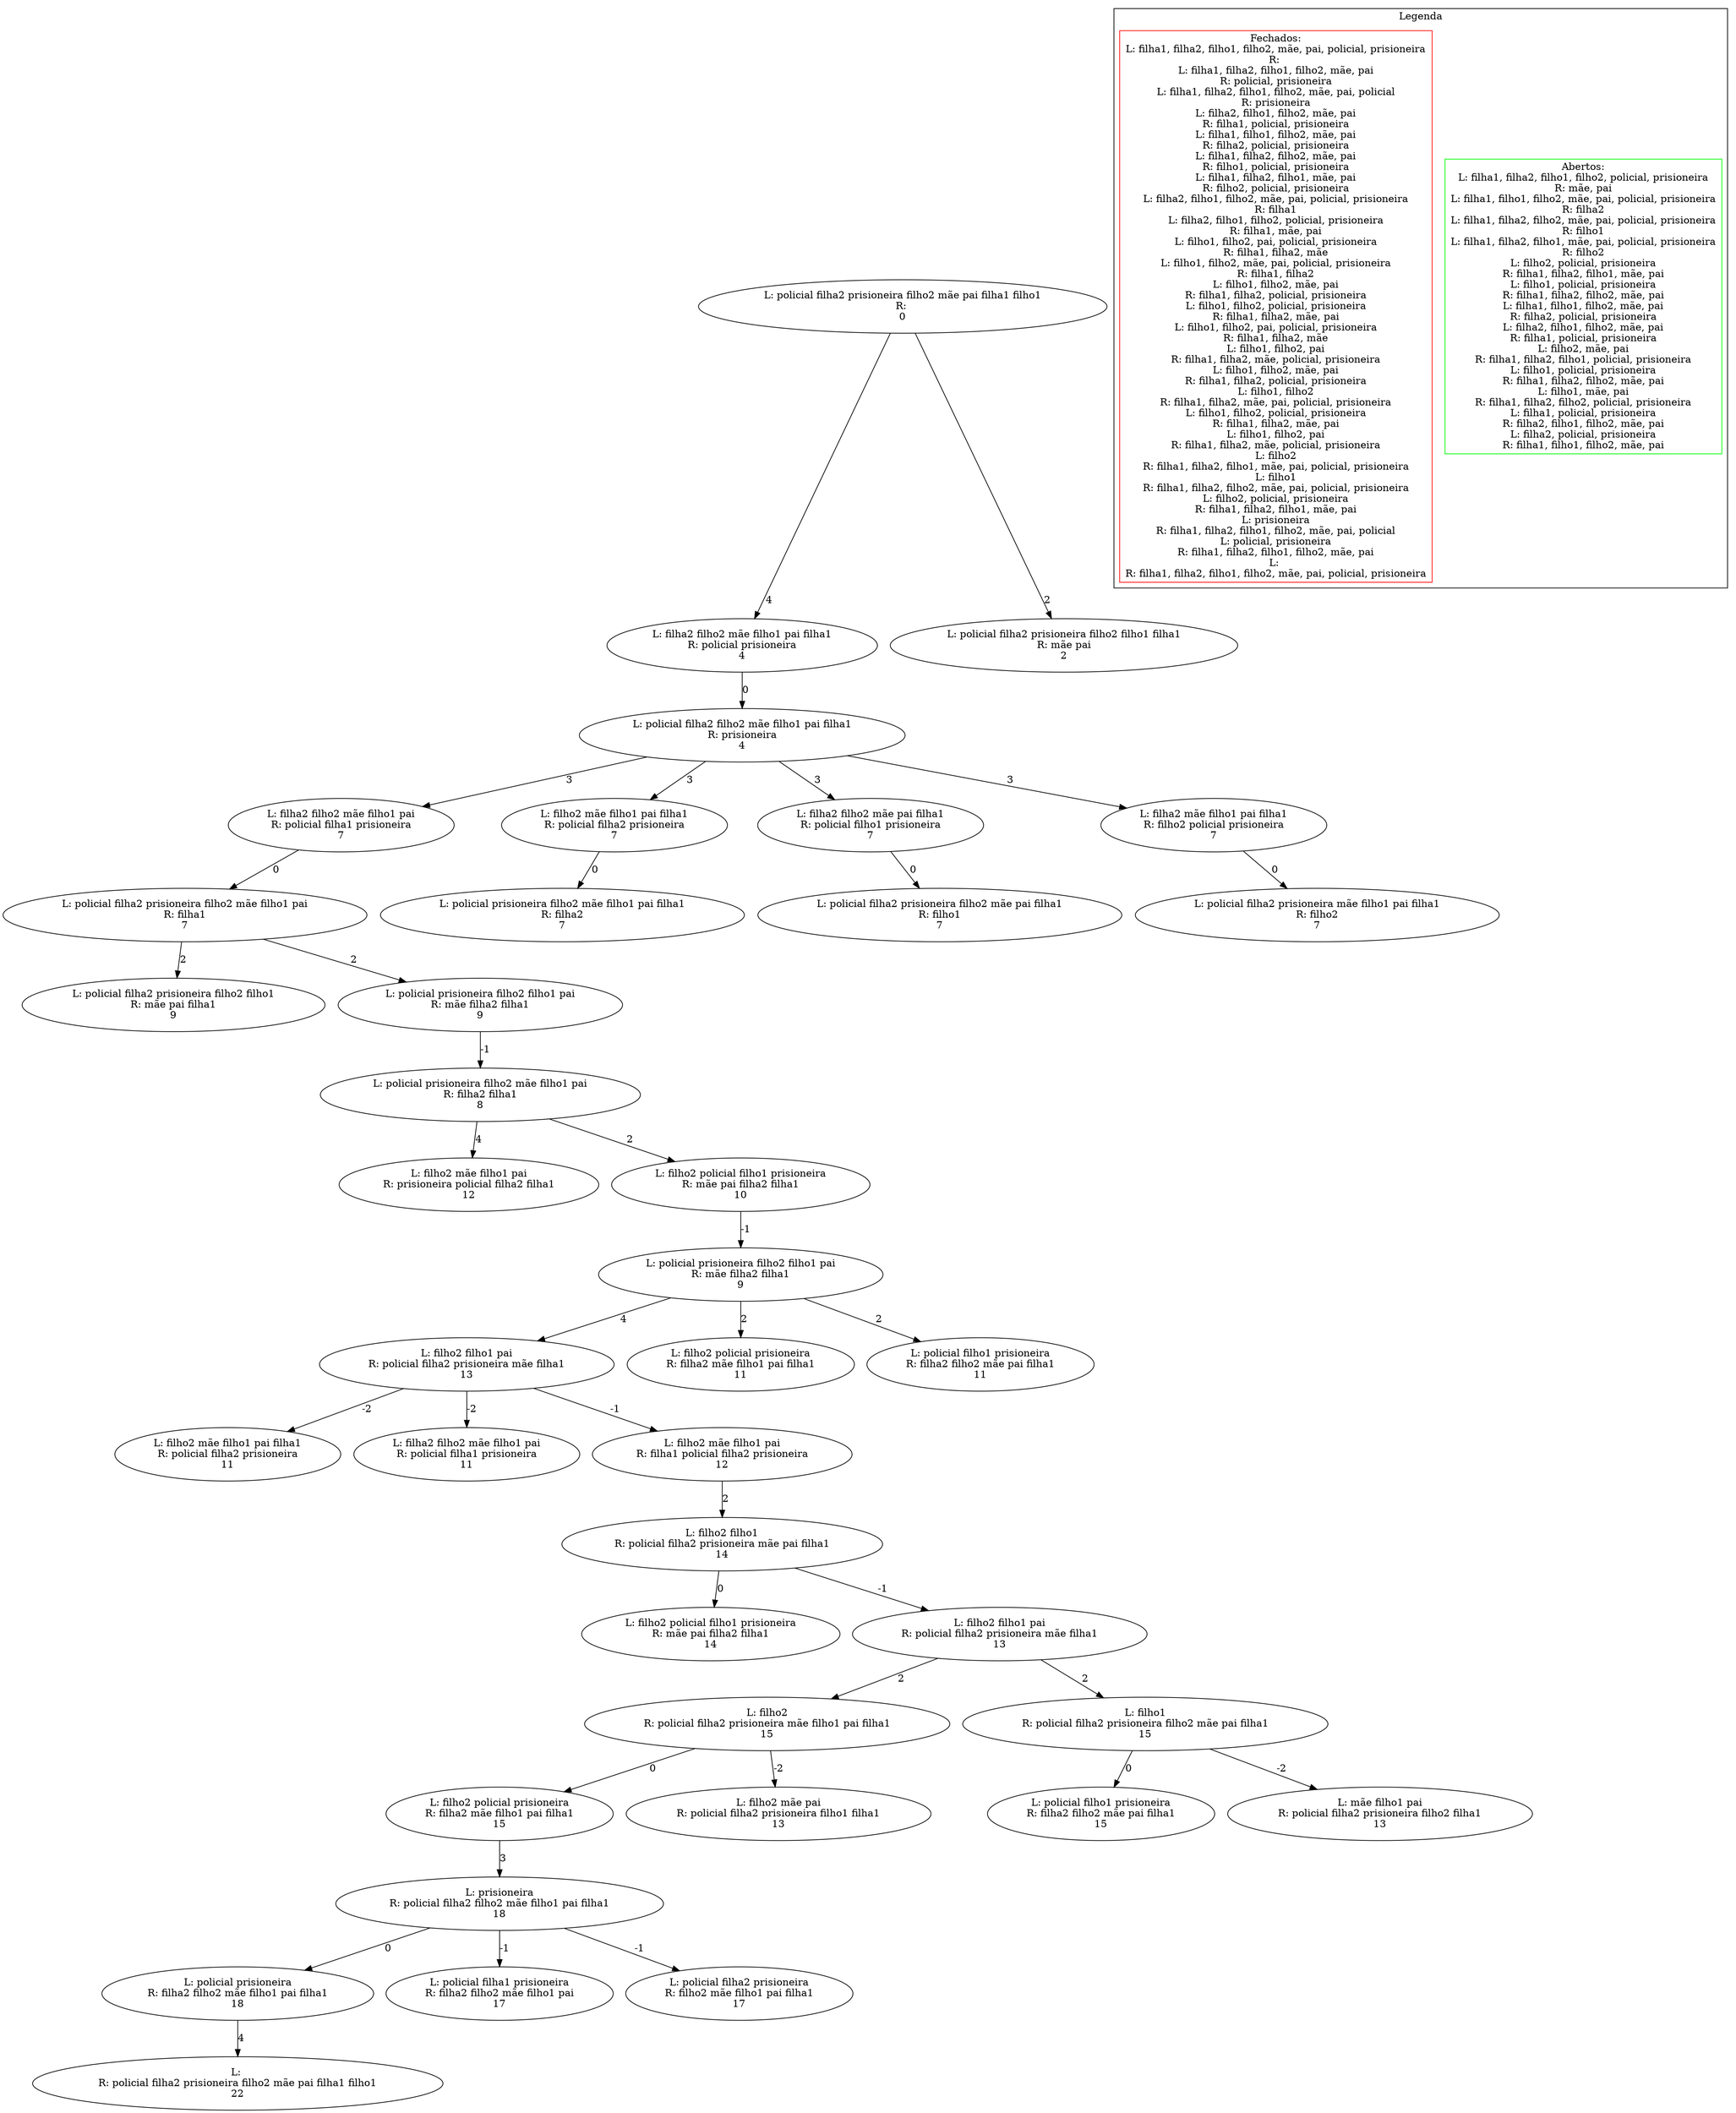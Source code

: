 digraph {
0 [label="L: policial filha2 prisioneira filho2 mãe pai filha1 filho1
R: 
0"]
0 -> 1 [label="4"]
1 [label="L: filha2 filho2 mãe filho1 pai filha1
R: policial prisioneira
4"]
1 -> 3 [label="0"]
3 [label="L: policial filha2 filho2 mãe filho1 pai filha1
R: prisioneira
4"]
3 -> 4 [label="3"]
4 [label="L: filha2 filho2 mãe filho1 pai
R: policial filha1 prisioneira
7"]
4 -> 8 [label="0"]
8 [label="L: policial filha2 prisioneira filho2 mãe filho1 pai
R: filha1
7"]
8 -> 12 [label="2"]
12 [label="L: policial filha2 prisioneira filho2 filho1
R: mãe pai filha1
9"]
8 -> 13 [label="2"]
13 [label="L: policial prisioneira filho2 filho1 pai
R: mãe filha2 filha1
9"]
13 -> 14 [label="-1"]
14 [label="L: policial prisioneira filho2 mãe filho1 pai
R: filha2 filha1
8"]
14 -> 15 [label="4"]
15 [label="L: filho2 mãe filho1 pai
R: prisioneira policial filha2 filha1
12"]
14 -> 16 [label="2"]
16 [label="L: filho2 policial filho1 prisioneira
R: mãe pai filha2 filha1
10"]
16 -> 17 [label="-1"]
17 [label="L: policial prisioneira filho2 filho1 pai
R: mãe filha2 filha1
9"]
17 -> 18 [label="4"]
18 [label="L: filho2 filho1 pai
R: policial filha2 prisioneira mãe filha1
13"]
18 -> 21 [label="-2"]
21 [label="L: filho2 mãe filho1 pai filha1
R: policial filha2 prisioneira
11"]
18 -> 22 [label="-2"]
22 [label="L: filha2 filho2 mãe filho1 pai
R: policial filha1 prisioneira
11"]
18 -> 23 [label="-1"]
23 [label="L: filho2 mãe filho1 pai
R: filha1 policial filha2 prisioneira
12"]
23 -> 24 [label="2"]
24 [label="L: filho2 filho1
R: policial filha2 prisioneira mãe pai filha1
14"]
24 -> 25 [label="0"]
25 [label="L: filho2 policial filho1 prisioneira
R: mãe pai filha2 filha1
14"]
24 -> 26 [label="-1"]
26 [label="L: filho2 filho1 pai
R: policial filha2 prisioneira mãe filha1
13"]
26 -> 27 [label="2"]
27 [label="L: filho2
R: policial filha2 prisioneira mãe filho1 pai filha1
15"]
27 -> 29 [label="0"]
29 [label="L: filho2 policial prisioneira
R: filha2 mãe filho1 pai filha1
15"]
29 -> 33 [label="3"]
33 [label="L: prisioneira
R: policial filha2 filho2 mãe filho1 pai filha1
18"]
33 -> 34 [label="0"]
34 [label="L: policial prisioneira
R: filha2 filho2 mãe filho1 pai filha1
18"]
34 -> 37 [label="4"]
37 [label="L: 
R: policial filha2 prisioneira filho2 mãe pai filha1 filho1
22"]
33 -> 35 [label="-1"]
35 [label="L: policial filha1 prisioneira
R: filha2 filho2 mãe filho1 pai
17"]
33 -> 36 [label="-1"]
36 [label="L: policial filha2 prisioneira
R: filho2 mãe filho1 pai filha1
17"]
27 -> 30 [label="-2"]
30 [label="L: filho2 mãe pai
R: policial filha2 prisioneira filho1 filha1
13"]
26 -> 28 [label="2"]
28 [label="L: filho1
R: policial filha2 prisioneira filho2 mãe pai filha1
15"]
28 -> 31 [label="0"]
31 [label="L: policial filho1 prisioneira
R: filha2 filho2 mãe pai filha1
15"]
28 -> 32 [label="-2"]
32 [label="L: mãe filho1 pai
R: policial filha2 prisioneira filho2 filha1
13"]
17 -> 19 [label="2"]
19 [label="L: filho2 policial prisioneira
R: filha2 mãe filho1 pai filha1
11"]
17 -> 20 [label="2"]
20 [label="L: policial filho1 prisioneira
R: filha2 filho2 mãe pai filha1
11"]
3 -> 5 [label="3"]
5 [label="L: filho2 mãe filho1 pai filha1
R: policial filha2 prisioneira
7"]
5 -> 9 [label="0"]
9 [label="L: policial prisioneira filho2 mãe filho1 pai filha1
R: filha2
7"]
3 -> 6 [label="3"]
6 [label="L: filha2 filho2 mãe pai filha1
R: policial filho1 prisioneira
7"]
6 -> 10 [label="0"]
10 [label="L: policial filha2 prisioneira filho2 mãe pai filha1
R: filho1
7"]
3 -> 7 [label="3"]
7 [label="L: filha2 mãe filho1 pai filha1
R: filho2 policial prisioneira
7"]
7 -> 11 [label="0"]
11 [label="L: policial filha2 prisioneira mãe filho1 pai filha1
R: filho2
7"]
0 -> 2 [label="2"]
2 [label="L: policial filha2 prisioneira filho2 filho1 filha1
R: mãe pai
2"]
subgraph cluster_legend {
label="Legenda";
open [label="Abertos:\nL: filha1, filha2, filho1, filho2, policial, prisioneira\nR: mãe, pai\nL: filha1, filho1, filho2, mãe, pai, policial, prisioneira\nR: filha2\nL: filha1, filha2, filho2, mãe, pai, policial, prisioneira\nR: filho1\nL: filha1, filha2, filho1, mãe, pai, policial, prisioneira\nR: filho2\nL: filho2, policial, prisioneira\nR: filha1, filha2, filho1, mãe, pai\nL: filho1, policial, prisioneira\nR: filha1, filha2, filho2, mãe, pai\nL: filha1, filho1, filho2, mãe, pai\nR: filha2, policial, prisioneira\nL: filha2, filho1, filho2, mãe, pai\nR: filha1, policial, prisioneira\nL: filho2, mãe, pai\nR: filha1, filha2, filho1, policial, prisioneira\nL: filho1, policial, prisioneira\nR: filha1, filha2, filho2, mãe, pai\nL: filho1, mãe, pai\nR: filha1, filha2, filho2, policial, prisioneira\nL: filha1, policial, prisioneira\nR: filha2, filho1, filho2, mãe, pai\nL: filha2, policial, prisioneira\nR: filha1, filho1, filho2, mãe, pai", shape=box, color=green];
closed [label="Fechados:\nL: filha1, filha2, filho1, filho2, mãe, pai, policial, prisioneira\nR: \nL: filha1, filha2, filho1, filho2, mãe, pai\nR: policial, prisioneira\nL: filha1, filha2, filho1, filho2, mãe, pai, policial\nR: prisioneira\nL: filha2, filho1, filho2, mãe, pai\nR: filha1, policial, prisioneira\nL: filha1, filho1, filho2, mãe, pai\nR: filha2, policial, prisioneira\nL: filha1, filha2, filho2, mãe, pai\nR: filho1, policial, prisioneira\nL: filha1, filha2, filho1, mãe, pai\nR: filho2, policial, prisioneira\nL: filha2, filho1, filho2, mãe, pai, policial, prisioneira\nR: filha1\nL: filha2, filho1, filho2, policial, prisioneira\nR: filha1, mãe, pai\nL: filho1, filho2, pai, policial, prisioneira\nR: filha1, filha2, mãe\nL: filho1, filho2, mãe, pai, policial, prisioneira\nR: filha1, filha2\nL: filho1, filho2, mãe, pai\nR: filha1, filha2, policial, prisioneira\nL: filho1, filho2, policial, prisioneira\nR: filha1, filha2, mãe, pai\nL: filho1, filho2, pai, policial, prisioneira\nR: filha1, filha2, mãe\nL: filho1, filho2, pai\nR: filha1, filha2, mãe, policial, prisioneira\nL: filho1, filho2, mãe, pai\nR: filha1, filha2, policial, prisioneira\nL: filho1, filho2\nR: filha1, filha2, mãe, pai, policial, prisioneira\nL: filho1, filho2, policial, prisioneira\nR: filha1, filha2, mãe, pai\nL: filho1, filho2, pai\nR: filha1, filha2, mãe, policial, prisioneira\nL: filho2\nR: filha1, filha2, filho1, mãe, pai, policial, prisioneira\nL: filho1\nR: filha1, filha2, filho2, mãe, pai, policial, prisioneira\nL: filho2, policial, prisioneira\nR: filha1, filha2, filho1, mãe, pai\nL: prisioneira\nR: filha1, filha2, filho1, filho2, mãe, pai, policial\nL: policial, prisioneira\nR: filha1, filha2, filho1, filho2, mãe, pai\nL: \nR: filha1, filha2, filho1, filho2, mãe, pai, policial, prisioneira", shape=box, color=red];
}
}
